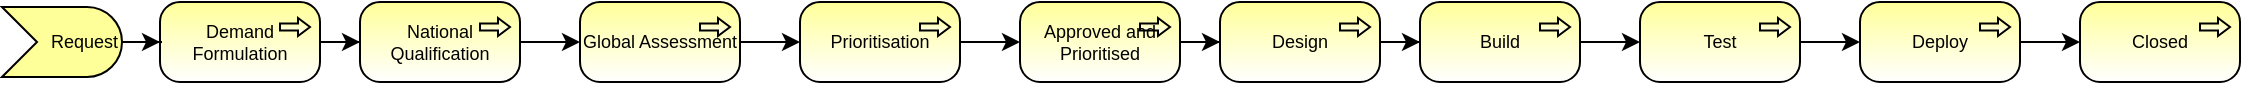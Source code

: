 <mxfile version="14.6.10" type="github" pages="2">
  <diagram id="prtHgNgQTEPvFCAcTncT" name="Page-1">
    <mxGraphModel dx="1195" dy="673" grid="1" gridSize="10" guides="1" tooltips="1" connect="1" arrows="1" fold="1" page="1" pageScale="1" pageWidth="1169" pageHeight="827" math="0" shadow="0">
      <root>
        <mxCell id="0" />
        <mxCell id="1" parent="0" />
        <mxCell id="kkAvzBFjIjQBJB4-EslT-13" value="" style="edgeStyle=orthogonalEdgeStyle;rounded=0;orthogonalLoop=1;jettySize=auto;html=1;fontSize=9;" edge="1" parent="1" source="pSK2qEDxXkrErEkI7SS4-2" target="kkAvzBFjIjQBJB4-EslT-2">
          <mxGeometry relative="1" as="geometry" />
        </mxCell>
        <mxCell id="pSK2qEDxXkrErEkI7SS4-2" value="Demand Formulation" style="html=1;outlineConnect=0;whiteSpace=wrap;fillColor=#ffff99;shape=mxgraph.archimate3.application;appType=proc;archiType=rounded;gradientColor=#ffffff;fontSize=9;" vertex="1" parent="1">
          <mxGeometry x="90" y="110" width="80" height="40" as="geometry" />
        </mxCell>
        <mxCell id="kkAvzBFjIjQBJB4-EslT-14" value="" style="edgeStyle=orthogonalEdgeStyle;rounded=0;orthogonalLoop=1;jettySize=auto;html=1;fontSize=9;" edge="1" parent="1" source="kkAvzBFjIjQBJB4-EslT-2" target="kkAvzBFjIjQBJB4-EslT-3">
          <mxGeometry relative="1" as="geometry" />
        </mxCell>
        <mxCell id="kkAvzBFjIjQBJB4-EslT-2" value="National Qualification" style="html=1;outlineConnect=0;whiteSpace=wrap;fillColor=#ffff99;shape=mxgraph.archimate3.application;appType=proc;archiType=rounded;gradientColor=#ffffff;fontSize=9;" vertex="1" parent="1">
          <mxGeometry x="190" y="110" width="80" height="40" as="geometry" />
        </mxCell>
        <mxCell id="kkAvzBFjIjQBJB4-EslT-15" value="" style="edgeStyle=orthogonalEdgeStyle;rounded=0;orthogonalLoop=1;jettySize=auto;html=1;fontSize=9;" edge="1" parent="1" source="kkAvzBFjIjQBJB4-EslT-3" target="kkAvzBFjIjQBJB4-EslT-4">
          <mxGeometry relative="1" as="geometry" />
        </mxCell>
        <mxCell id="kkAvzBFjIjQBJB4-EslT-3" value="Global Assessment" style="html=1;outlineConnect=0;whiteSpace=wrap;fillColor=#ffff99;shape=mxgraph.archimate3.application;appType=proc;archiType=rounded;gradientColor=#ffffff;fontSize=9;" vertex="1" parent="1">
          <mxGeometry x="300" y="110" width="80" height="40" as="geometry" />
        </mxCell>
        <mxCell id="kkAvzBFjIjQBJB4-EslT-16" value="" style="edgeStyle=orthogonalEdgeStyle;rounded=0;orthogonalLoop=1;jettySize=auto;html=1;fontSize=9;" edge="1" parent="1" source="kkAvzBFjIjQBJB4-EslT-4" target="kkAvzBFjIjQBJB4-EslT-5">
          <mxGeometry relative="1" as="geometry" />
        </mxCell>
        <mxCell id="kkAvzBFjIjQBJB4-EslT-4" value="Prioritisation" style="html=1;outlineConnect=0;whiteSpace=wrap;fillColor=#ffff99;shape=mxgraph.archimate3.application;appType=proc;archiType=rounded;gradientColor=#ffffff;fontSize=9;" vertex="1" parent="1">
          <mxGeometry x="410" y="110" width="80" height="40" as="geometry" />
        </mxCell>
        <mxCell id="kkAvzBFjIjQBJB4-EslT-17" value="" style="edgeStyle=orthogonalEdgeStyle;rounded=0;orthogonalLoop=1;jettySize=auto;html=1;fontSize=9;" edge="1" parent="1" source="kkAvzBFjIjQBJB4-EslT-5" target="kkAvzBFjIjQBJB4-EslT-6">
          <mxGeometry relative="1" as="geometry" />
        </mxCell>
        <mxCell id="kkAvzBFjIjQBJB4-EslT-5" value="Approved and Prioritised" style="html=1;outlineConnect=0;whiteSpace=wrap;fillColor=#ffff99;shape=mxgraph.archimate3.application;appType=proc;archiType=rounded;gradientColor=#ffffff;fontSize=9;" vertex="1" parent="1">
          <mxGeometry x="520" y="110" width="80" height="40" as="geometry" />
        </mxCell>
        <mxCell id="kkAvzBFjIjQBJB4-EslT-18" value="" style="edgeStyle=orthogonalEdgeStyle;rounded=0;orthogonalLoop=1;jettySize=auto;html=1;fontSize=9;" edge="1" parent="1" source="kkAvzBFjIjQBJB4-EslT-6" target="kkAvzBFjIjQBJB4-EslT-7">
          <mxGeometry relative="1" as="geometry" />
        </mxCell>
        <mxCell id="kkAvzBFjIjQBJB4-EslT-6" value="Design" style="html=1;outlineConnect=0;whiteSpace=wrap;fillColor=#ffff99;shape=mxgraph.archimate3.application;appType=proc;archiType=rounded;gradientColor=#ffffff;fontSize=9;" vertex="1" parent="1">
          <mxGeometry x="620" y="110" width="80" height="40" as="geometry" />
        </mxCell>
        <mxCell id="kkAvzBFjIjQBJB4-EslT-19" value="" style="edgeStyle=orthogonalEdgeStyle;rounded=0;orthogonalLoop=1;jettySize=auto;html=1;fontSize=9;" edge="1" parent="1" source="kkAvzBFjIjQBJB4-EslT-7" target="kkAvzBFjIjQBJB4-EslT-8">
          <mxGeometry relative="1" as="geometry" />
        </mxCell>
        <mxCell id="kkAvzBFjIjQBJB4-EslT-7" value="Build" style="html=1;outlineConnect=0;whiteSpace=wrap;fillColor=#ffff99;shape=mxgraph.archimate3.application;appType=proc;archiType=rounded;gradientColor=#ffffff;fontSize=9;" vertex="1" parent="1">
          <mxGeometry x="720" y="110" width="80" height="40" as="geometry" />
        </mxCell>
        <mxCell id="kkAvzBFjIjQBJB4-EslT-20" value="" style="edgeStyle=orthogonalEdgeStyle;rounded=0;orthogonalLoop=1;jettySize=auto;html=1;fontSize=9;" edge="1" parent="1" source="kkAvzBFjIjQBJB4-EslT-8" target="kkAvzBFjIjQBJB4-EslT-9">
          <mxGeometry relative="1" as="geometry" />
        </mxCell>
        <mxCell id="kkAvzBFjIjQBJB4-EslT-8" value="Test" style="html=1;outlineConnect=0;whiteSpace=wrap;fillColor=#ffff99;shape=mxgraph.archimate3.application;appType=proc;archiType=rounded;gradientColor=#ffffff;fontSize=9;" vertex="1" parent="1">
          <mxGeometry x="830" y="110" width="80" height="40" as="geometry" />
        </mxCell>
        <mxCell id="kkAvzBFjIjQBJB4-EslT-21" value="" style="edgeStyle=orthogonalEdgeStyle;rounded=0;orthogonalLoop=1;jettySize=auto;html=1;fontSize=9;" edge="1" parent="1" source="kkAvzBFjIjQBJB4-EslT-9" target="kkAvzBFjIjQBJB4-EslT-10">
          <mxGeometry relative="1" as="geometry" />
        </mxCell>
        <mxCell id="kkAvzBFjIjQBJB4-EslT-9" value="Deploy" style="html=1;outlineConnect=0;whiteSpace=wrap;fillColor=#ffff99;shape=mxgraph.archimate3.application;appType=proc;archiType=rounded;gradientColor=#ffffff;fontSize=9;" vertex="1" parent="1">
          <mxGeometry x="940" y="110" width="80" height="40" as="geometry" />
        </mxCell>
        <mxCell id="kkAvzBFjIjQBJB4-EslT-10" value="Closed" style="html=1;outlineConnect=0;whiteSpace=wrap;fillColor=#ffff99;shape=mxgraph.archimate3.application;appType=proc;archiType=rounded;gradientColor=#ffffff;fontSize=9;" vertex="1" parent="1">
          <mxGeometry x="1050" y="110" width="80" height="40" as="geometry" />
        </mxCell>
        <mxCell id="kkAvzBFjIjQBJB4-EslT-12" value="" style="edgeStyle=orthogonalEdgeStyle;rounded=0;orthogonalLoop=1;jettySize=auto;html=1;fontSize=9;" edge="1" parent="1" source="kkAvzBFjIjQBJB4-EslT-11" target="pSK2qEDxXkrErEkI7SS4-2">
          <mxGeometry relative="1" as="geometry" />
        </mxCell>
        <mxCell id="kkAvzBFjIjQBJB4-EslT-11" value="Request" style="html=1;outlineConnect=0;whiteSpace=wrap;fillColor=#ffff99;shape=mxgraph.archimate3.event;fontSize=9;align=right;" vertex="1" parent="1">
          <mxGeometry x="11" y="112.5" width="60" height="35" as="geometry" />
        </mxCell>
      </root>
    </mxGraphModel>
  </diagram>
  <diagram id="v-b3sAT221pwnqyll39n" name="Page-2">
    <mxGraphModel dx="1637" dy="1178" grid="1" gridSize="10" guides="1" tooltips="1" connect="1" arrows="1" fold="1" page="1" pageScale="1" pageWidth="1169" pageHeight="827" math="0" shadow="0">
      <root>
        <mxCell id="uWfKr8RefFhWnUi3p51r-0" />
        <mxCell id="uWfKr8RefFhWnUi3p51r-1" parent="uWfKr8RefFhWnUi3p51r-0" />
        <mxCell id="DIcJdFjjL4OBwgaZdVdM-0" value="Pool" style="swimlane;html=1;childLayout=stackLayout;resizeParent=1;resizeParentMax=0;horizontal=0;startSize=20;horizontalStack=0;" vertex="1" parent="uWfKr8RefFhWnUi3p51r-1">
          <mxGeometry x="120" y="120" width="450" height="360" as="geometry" />
        </mxCell>
        <mxCell id="DIcJdFjjL4OBwgaZdVdM-1" value="" style="edgeStyle=orthogonalEdgeStyle;rounded=0;orthogonalLoop=1;jettySize=auto;html=1;dashed=1;endArrow=none;endFill=0;" edge="1" parent="DIcJdFjjL4OBwgaZdVdM-0" source="DIcJdFjjL4OBwgaZdVdM-8" target="DIcJdFjjL4OBwgaZdVdM-14">
          <mxGeometry relative="1" as="geometry" />
        </mxCell>
        <mxCell id="DIcJdFjjL4OBwgaZdVdM-2" style="edgeStyle=orthogonalEdgeStyle;rounded=0;orthogonalLoop=1;jettySize=auto;html=1;endArrow=classic;endFill=1;" edge="1" parent="DIcJdFjjL4OBwgaZdVdM-0" source="DIcJdFjjL4OBwgaZdVdM-15" target="DIcJdFjjL4OBwgaZdVdM-10">
          <mxGeometry relative="1" as="geometry" />
        </mxCell>
        <mxCell id="DIcJdFjjL4OBwgaZdVdM-3" style="edgeStyle=orthogonalEdgeStyle;rounded=0;orthogonalLoop=1;jettySize=auto;html=1;endArrow=classic;endFill=1;" edge="1" parent="DIcJdFjjL4OBwgaZdVdM-0" source="DIcJdFjjL4OBwgaZdVdM-15" target="DIcJdFjjL4OBwgaZdVdM-18">
          <mxGeometry relative="1" as="geometry" />
        </mxCell>
        <mxCell id="DIcJdFjjL4OBwgaZdVdM-4" style="edgeStyle=orthogonalEdgeStyle;rounded=0;orthogonalLoop=1;jettySize=auto;html=1;endArrow=classic;endFill=1;" edge="1" parent="DIcJdFjjL4OBwgaZdVdM-0" source="DIcJdFjjL4OBwgaZdVdM-14" target="DIcJdFjjL4OBwgaZdVdM-19">
          <mxGeometry relative="1" as="geometry">
            <Array as="points">
              <mxPoint x="180" y="340" />
              <mxPoint x="400" y="340" />
            </Array>
          </mxGeometry>
        </mxCell>
        <mxCell id="DIcJdFjjL4OBwgaZdVdM-5" value="Lane 1" style="swimlane;html=1;startSize=20;horizontal=0;" vertex="1" parent="DIcJdFjjL4OBwgaZdVdM-0">
          <mxGeometry x="20" width="430" height="120" as="geometry" />
        </mxCell>
        <mxCell id="DIcJdFjjL4OBwgaZdVdM-6" value="" style="edgeStyle=orthogonalEdgeStyle;rounded=0;orthogonalLoop=1;jettySize=auto;html=1;" edge="1" parent="DIcJdFjjL4OBwgaZdVdM-5" source="DIcJdFjjL4OBwgaZdVdM-7" target="DIcJdFjjL4OBwgaZdVdM-8">
          <mxGeometry relative="1" as="geometry" />
        </mxCell>
        <mxCell id="DIcJdFjjL4OBwgaZdVdM-7" value="" style="ellipse;whiteSpace=wrap;html=1;" vertex="1" parent="DIcJdFjjL4OBwgaZdVdM-5">
          <mxGeometry x="40" y="40" width="40" height="40" as="geometry" />
        </mxCell>
        <mxCell id="DIcJdFjjL4OBwgaZdVdM-8" value="" style="rounded=0;whiteSpace=wrap;html=1;fontFamily=Helvetica;fontSize=12;fontColor=#000000;align=center;" vertex="1" parent="DIcJdFjjL4OBwgaZdVdM-5">
          <mxGeometry x="120" y="30" width="80" height="60" as="geometry" />
        </mxCell>
        <mxCell id="DIcJdFjjL4OBwgaZdVdM-9" value="" style="edgeStyle=orthogonalEdgeStyle;rounded=0;orthogonalLoop=1;jettySize=auto;html=1;endArrow=classic;endFill=1;" edge="1" parent="DIcJdFjjL4OBwgaZdVdM-5" source="DIcJdFjjL4OBwgaZdVdM-10" target="DIcJdFjjL4OBwgaZdVdM-11">
          <mxGeometry relative="1" as="geometry" />
        </mxCell>
        <mxCell id="DIcJdFjjL4OBwgaZdVdM-10" value="" style="rounded=0;whiteSpace=wrap;html=1;fontFamily=Helvetica;fontSize=12;fontColor=#000000;align=center;" vertex="1" parent="DIcJdFjjL4OBwgaZdVdM-5">
          <mxGeometry x="240" y="30" width="80" height="60" as="geometry" />
        </mxCell>
        <mxCell id="DIcJdFjjL4OBwgaZdVdM-11" value="" style="ellipse;whiteSpace=wrap;html=1;" vertex="1" parent="DIcJdFjjL4OBwgaZdVdM-5">
          <mxGeometry x="360" y="40" width="40" height="40" as="geometry" />
        </mxCell>
        <mxCell id="DIcJdFjjL4OBwgaZdVdM-12" value="Lane 2" style="swimlane;html=1;startSize=20;horizontal=0;" vertex="1" parent="DIcJdFjjL4OBwgaZdVdM-0">
          <mxGeometry x="20" y="120" width="430" height="120" as="geometry" />
        </mxCell>
        <mxCell id="DIcJdFjjL4OBwgaZdVdM-13" value="" style="edgeStyle=orthogonalEdgeStyle;rounded=0;orthogonalLoop=1;jettySize=auto;html=1;endArrow=classic;endFill=1;" edge="1" parent="DIcJdFjjL4OBwgaZdVdM-12" source="DIcJdFjjL4OBwgaZdVdM-14" target="DIcJdFjjL4OBwgaZdVdM-15">
          <mxGeometry relative="1" as="geometry" />
        </mxCell>
        <mxCell id="DIcJdFjjL4OBwgaZdVdM-14" value="" style="rounded=0;whiteSpace=wrap;html=1;fontFamily=Helvetica;fontSize=12;fontColor=#000000;align=center;" vertex="1" parent="DIcJdFjjL4OBwgaZdVdM-12">
          <mxGeometry x="120" y="30" width="80" height="60" as="geometry" />
        </mxCell>
        <mxCell id="DIcJdFjjL4OBwgaZdVdM-15" value="" style="rhombus;whiteSpace=wrap;html=1;fontFamily=Helvetica;fontSize=12;fontColor=#000000;align=center;" vertex="1" parent="DIcJdFjjL4OBwgaZdVdM-12">
          <mxGeometry x="260" y="40" width="40" height="40" as="geometry" />
        </mxCell>
        <mxCell id="DIcJdFjjL4OBwgaZdVdM-16" value="Lane 3" style="swimlane;html=1;startSize=20;horizontal=0;" vertex="1" parent="DIcJdFjjL4OBwgaZdVdM-0">
          <mxGeometry x="20" y="240" width="430" height="120" as="geometry" />
        </mxCell>
        <mxCell id="DIcJdFjjL4OBwgaZdVdM-17" value="" style="edgeStyle=orthogonalEdgeStyle;rounded=0;orthogonalLoop=1;jettySize=auto;html=1;endArrow=classic;endFill=1;" edge="1" parent="DIcJdFjjL4OBwgaZdVdM-16" source="DIcJdFjjL4OBwgaZdVdM-18" target="DIcJdFjjL4OBwgaZdVdM-19">
          <mxGeometry relative="1" as="geometry" />
        </mxCell>
        <mxCell id="DIcJdFjjL4OBwgaZdVdM-18" value="" style="rounded=0;whiteSpace=wrap;html=1;fontFamily=Helvetica;fontSize=12;fontColor=#000000;align=center;" vertex="1" parent="DIcJdFjjL4OBwgaZdVdM-16">
          <mxGeometry x="240" y="20" width="80" height="60" as="geometry" />
        </mxCell>
        <mxCell id="DIcJdFjjL4OBwgaZdVdM-19" value="" style="rhombus;whiteSpace=wrap;html=1;fontFamily=Helvetica;fontSize=12;fontColor=#000000;align=center;" vertex="1" parent="DIcJdFjjL4OBwgaZdVdM-16">
          <mxGeometry x="360" y="30" width="40" height="40" as="geometry" />
        </mxCell>
      </root>
    </mxGraphModel>
  </diagram>
</mxfile>
